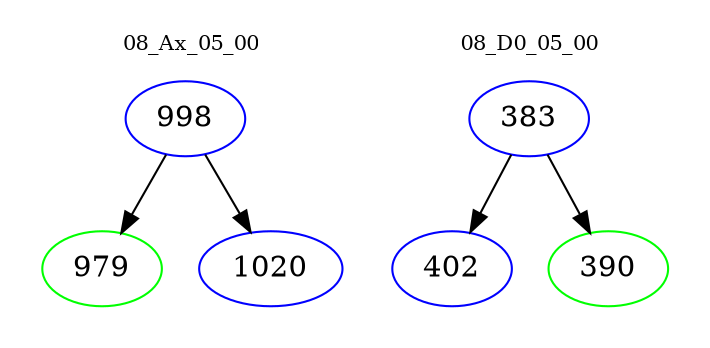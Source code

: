 digraph{
subgraph cluster_0 {
color = white
label = "08_Ax_05_00";
fontsize=10;
T0_998 [label="998", color="blue"]
T0_998 -> T0_979 [color="black"]
T0_979 [label="979", color="green"]
T0_998 -> T0_1020 [color="black"]
T0_1020 [label="1020", color="blue"]
}
subgraph cluster_1 {
color = white
label = "08_D0_05_00";
fontsize=10;
T1_383 [label="383", color="blue"]
T1_383 -> T1_402 [color="black"]
T1_402 [label="402", color="blue"]
T1_383 -> T1_390 [color="black"]
T1_390 [label="390", color="green"]
}
}
